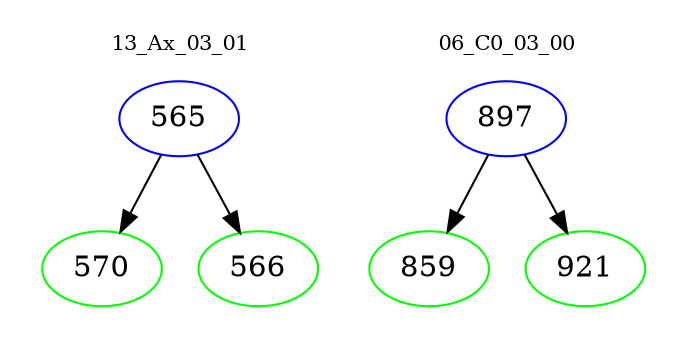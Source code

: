 digraph{
subgraph cluster_0 {
color = white
label = "13_Ax_03_01";
fontsize=10;
T0_565 [label="565", color="blue"]
T0_565 -> T0_570 [color="black"]
T0_570 [label="570", color="green"]
T0_565 -> T0_566 [color="black"]
T0_566 [label="566", color="green"]
}
subgraph cluster_1 {
color = white
label = "06_C0_03_00";
fontsize=10;
T1_897 [label="897", color="blue"]
T1_897 -> T1_859 [color="black"]
T1_859 [label="859", color="green"]
T1_897 -> T1_921 [color="black"]
T1_921 [label="921", color="green"]
}
}
